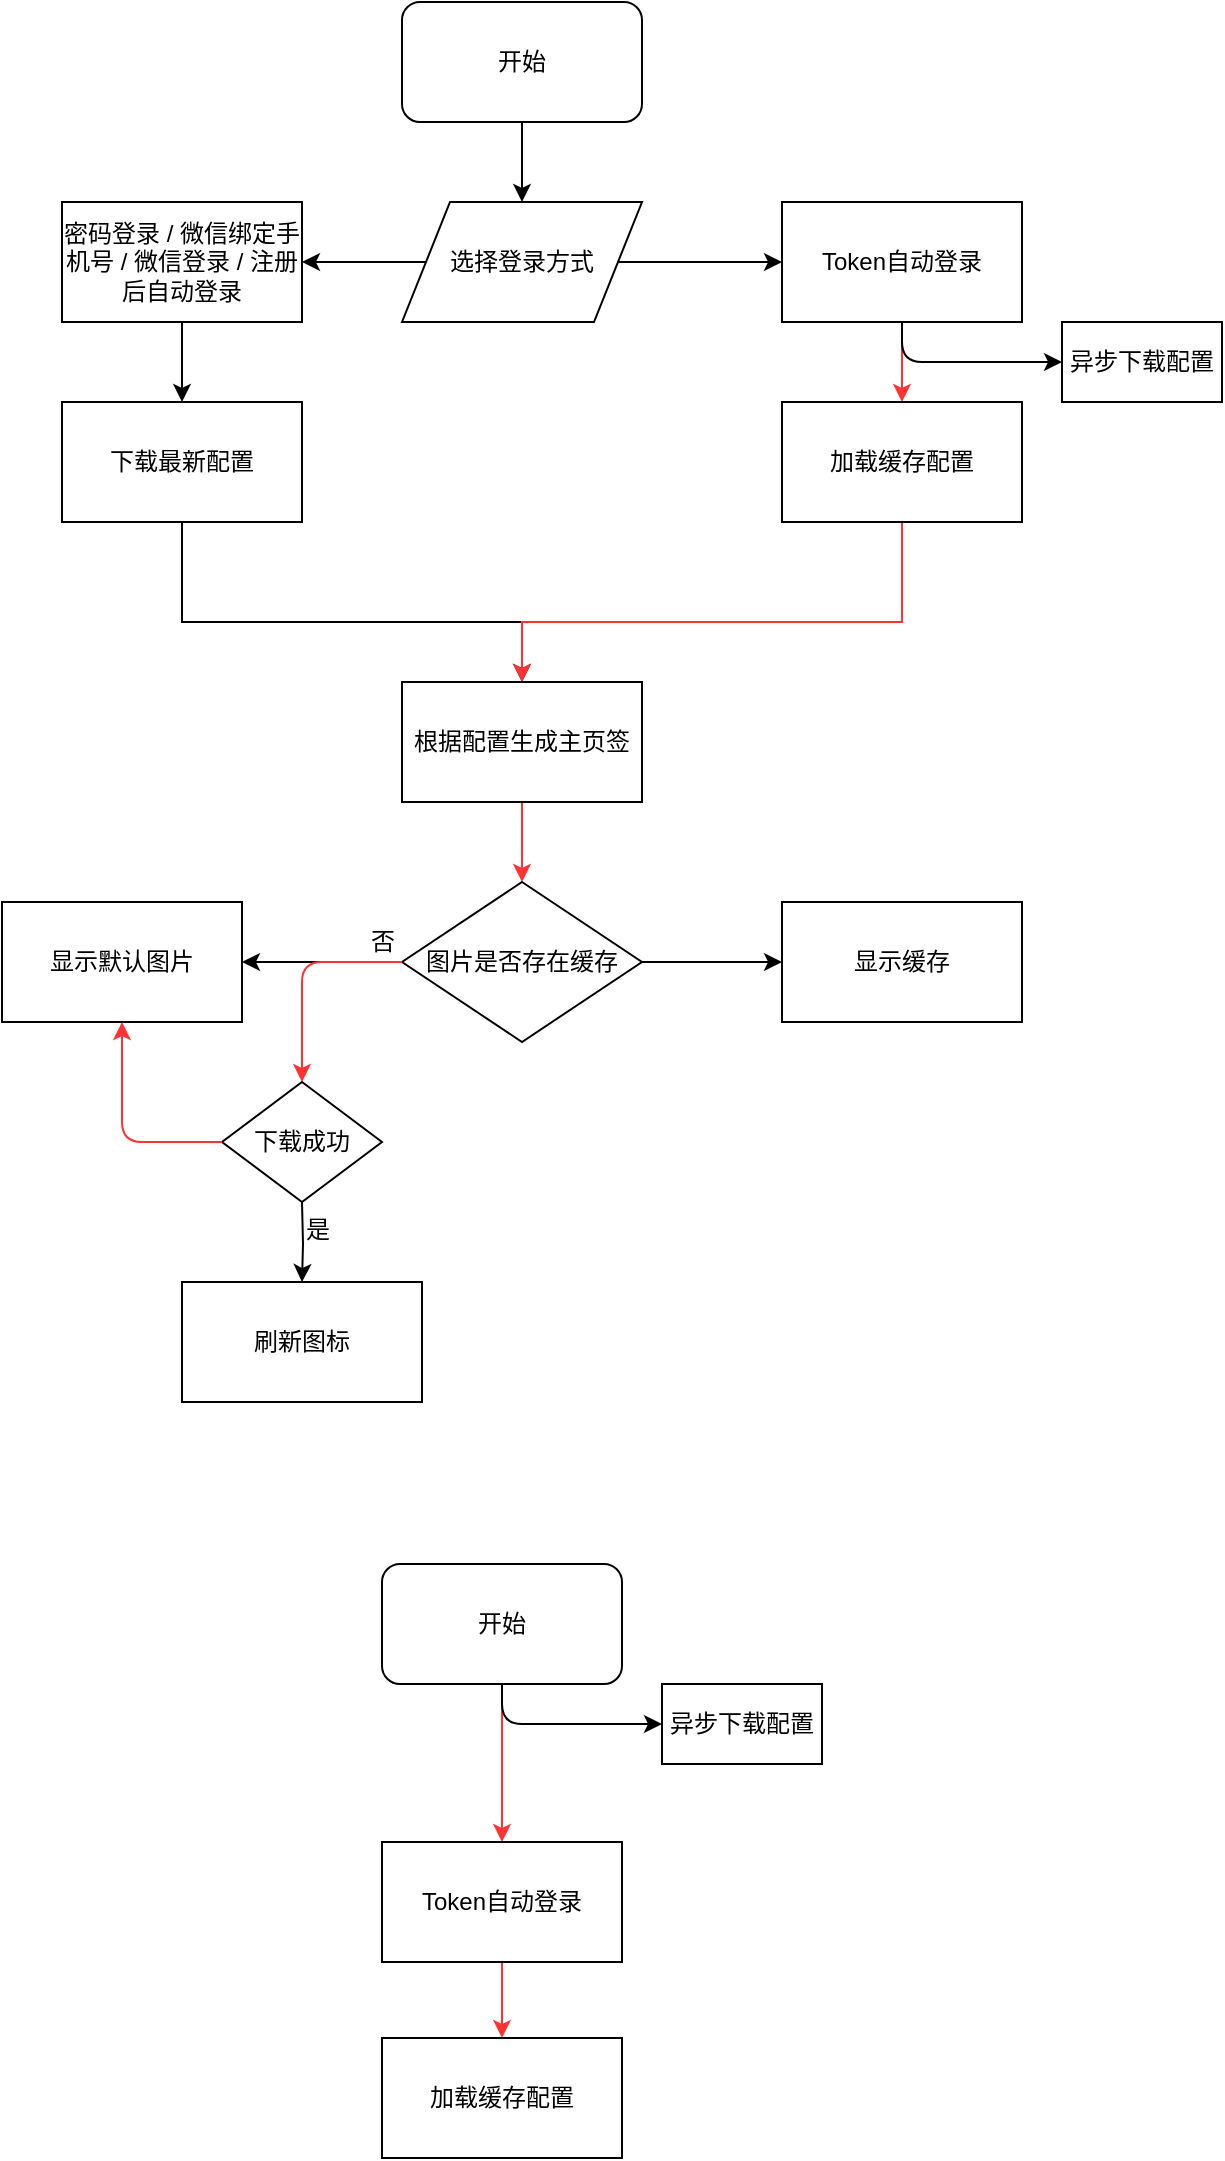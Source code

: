 <mxfile version="11.1.2" type="github"><diagram id="aGlCEgvANYx1Fpla-yg7" name="Page-1"><mxGraphModel dx="580" dy="948" grid="1" gridSize="10" guides="1" tooltips="1" connect="1" arrows="1" fold="1" page="1" pageScale="1" pageWidth="827" pageHeight="1169" math="0" shadow="0"><root><mxCell id="0"/><mxCell id="1" parent="0"/><mxCell id="Vc8Sb7E_NXHVwM7BG01A-3" style="edgeStyle=orthogonalEdgeStyle;rounded=0;orthogonalLoop=1;jettySize=auto;html=1;entryX=0.5;entryY=0;entryDx=0;entryDy=0;" parent="1" source="Vc8Sb7E_NXHVwM7BG01A-1" edge="1"><mxGeometry relative="1" as="geometry"><mxPoint x="370" y="120" as="targetPoint"/></mxGeometry></mxCell><mxCell id="Vc8Sb7E_NXHVwM7BG01A-1" value="开始" style="rounded=1;whiteSpace=wrap;html=1;" parent="1" vertex="1"><mxGeometry x="310" y="20" width="120" height="60" as="geometry"/></mxCell><mxCell id="Vc8Sb7E_NXHVwM7BG01A-7" style="edgeStyle=orthogonalEdgeStyle;rounded=0;orthogonalLoop=1;jettySize=auto;html=1;entryX=0;entryY=0.5;entryDx=0;entryDy=0;exitX=1;exitY=0.5;exitDx=0;exitDy=0;" parent="1" source="Vc8Sb7E_NXHVwM7BG01A-12" target="Vc8Sb7E_NXHVwM7BG01A-5" edge="1"><mxGeometry relative="1" as="geometry"><mxPoint x="430" y="150" as="sourcePoint"/></mxGeometry></mxCell><mxCell id="Vc8Sb7E_NXHVwM7BG01A-9" value="" style="edgeStyle=orthogonalEdgeStyle;rounded=0;orthogonalLoop=1;jettySize=auto;html=1;" parent="1" source="Vc8Sb7E_NXHVwM7BG01A-4" target="Vc8Sb7E_NXHVwM7BG01A-8" edge="1"><mxGeometry relative="1" as="geometry"/></mxCell><mxCell id="Vc8Sb7E_NXHVwM7BG01A-4" value="密码登录 / 微信绑定手机号 / 微信登录 / 注册后自动登录" style="rounded=0;whiteSpace=wrap;html=1;" parent="1" vertex="1"><mxGeometry x="140" y="120" width="120" height="60" as="geometry"/></mxCell><mxCell id="Vc8Sb7E_NXHVwM7BG01A-11" value="" style="edgeStyle=orthogonalEdgeStyle;rounded=0;orthogonalLoop=1;jettySize=auto;html=1;strokeColor=#FF3333;" parent="1" source="Vc8Sb7E_NXHVwM7BG01A-5" target="Vc8Sb7E_NXHVwM7BG01A-10" edge="1"><mxGeometry relative="1" as="geometry"/></mxCell><mxCell id="Vc8Sb7E_NXHVwM7BG01A-5" value="Token自动登录" style="rounded=0;whiteSpace=wrap;html=1;" parent="1" vertex="1"><mxGeometry x="500" y="120" width="120" height="60" as="geometry"/></mxCell><mxCell id="Vc8Sb7E_NXHVwM7BG01A-6" value="" style="endArrow=classic;html=1;exitX=0;exitY=0.5;exitDx=0;exitDy=0;entryX=1;entryY=0.5;entryDx=0;entryDy=0;" parent="1" source="Vc8Sb7E_NXHVwM7BG01A-12" target="Vc8Sb7E_NXHVwM7BG01A-4" edge="1"><mxGeometry width="50" height="50" relative="1" as="geometry"><mxPoint x="310" y="150" as="sourcePoint"/><mxPoint x="190" y="200" as="targetPoint"/></mxGeometry></mxCell><mxCell id="Vc8Sb7E_NXHVwM7BG01A-15" style="edgeStyle=orthogonalEdgeStyle;rounded=0;orthogonalLoop=1;jettySize=auto;html=1;entryX=0.5;entryY=0;entryDx=0;entryDy=0;" parent="1" source="Vc8Sb7E_NXHVwM7BG01A-8" target="Vc8Sb7E_NXHVwM7BG01A-13" edge="1"><mxGeometry relative="1" as="geometry"><mxPoint x="370" y="330" as="targetPoint"/><Array as="points"><mxPoint x="200" y="330"/><mxPoint x="370" y="330"/></Array></mxGeometry></mxCell><mxCell id="Vc8Sb7E_NXHVwM7BG01A-8" value="下载最新配置" style="rounded=0;whiteSpace=wrap;html=1;" parent="1" vertex="1"><mxGeometry x="140" y="220" width="120" height="60" as="geometry"/></mxCell><mxCell id="Vc8Sb7E_NXHVwM7BG01A-14" style="edgeStyle=orthogonalEdgeStyle;rounded=0;orthogonalLoop=1;jettySize=auto;html=1;exitX=0.5;exitY=1;exitDx=0;exitDy=0;entryX=0.5;entryY=0;entryDx=0;entryDy=0;fillColor=#f8cecc;strokeColor=#FF3333;" parent="1" source="Vc8Sb7E_NXHVwM7BG01A-10" target="Vc8Sb7E_NXHVwM7BG01A-13" edge="1"><mxGeometry relative="1" as="geometry"><mxPoint x="360" y="330" as="targetPoint"/><Array as="points"><mxPoint x="560" y="330"/><mxPoint x="370" y="330"/></Array></mxGeometry></mxCell><mxCell id="Vc8Sb7E_NXHVwM7BG01A-10" value="加载缓存配置" style="rounded=0;whiteSpace=wrap;html=1;" parent="1" vertex="1"><mxGeometry x="500" y="220" width="120" height="60" as="geometry"/></mxCell><mxCell id="Vc8Sb7E_NXHVwM7BG01A-12" value="&lt;span style=&quot;white-space: normal&quot;&gt;选择登录方式&lt;/span&gt;" style="shape=parallelogram;perimeter=parallelogramPerimeter;whiteSpace=wrap;html=1;" parent="1" vertex="1"><mxGeometry x="310" y="120" width="120" height="60" as="geometry"/></mxCell><mxCell id="Vc8Sb7E_NXHVwM7BG01A-40" style="edgeStyle=orthogonalEdgeStyle;rounded=0;orthogonalLoop=1;jettySize=auto;html=1;entryX=0.5;entryY=0;entryDx=0;entryDy=0;fillColor=#f8cecc;strokeColor=#FF3333;" parent="1" source="Vc8Sb7E_NXHVwM7BG01A-13" target="Vc8Sb7E_NXHVwM7BG01A-18" edge="1"><mxGeometry relative="1" as="geometry"/></mxCell><mxCell id="Vc8Sb7E_NXHVwM7BG01A-13" value="根据配置生成主页签" style="rounded=0;whiteSpace=wrap;html=1;" parent="1" vertex="1"><mxGeometry x="310" y="360" width="120" height="60" as="geometry"/></mxCell><mxCell id="Vc8Sb7E_NXHVwM7BG01A-16" value="" style="edgeStyle=segmentEdgeStyle;endArrow=classic;html=1;" parent="1" edge="1"><mxGeometry width="50" height="50" relative="1" as="geometry"><mxPoint x="560" y="180" as="sourcePoint"/><mxPoint x="640" y="200" as="targetPoint"/><Array as="points"><mxPoint x="560" y="200"/></Array></mxGeometry></mxCell><mxCell id="Vc8Sb7E_NXHVwM7BG01A-17" value="异步下载配置" style="rounded=0;whiteSpace=wrap;html=1;" parent="1" vertex="1"><mxGeometry x="640" y="180" width="80" height="40" as="geometry"/></mxCell><mxCell id="Vc8Sb7E_NXHVwM7BG01A-21" value="" style="edgeStyle=orthogonalEdgeStyle;rounded=0;orthogonalLoop=1;jettySize=auto;html=1;" parent="1" source="Vc8Sb7E_NXHVwM7BG01A-18" edge="1"><mxGeometry relative="1" as="geometry"><mxPoint x="230" y="500" as="targetPoint"/></mxGeometry></mxCell><mxCell id="Vc8Sb7E_NXHVwM7BG01A-22" value="否" style="text;html=1;resizable=0;points=[];align=center;verticalAlign=middle;labelBackgroundColor=#ffffff;" parent="Vc8Sb7E_NXHVwM7BG01A-21" vertex="1" connectable="0"><mxGeometry x="-0.35" y="3" relative="1" as="geometry"><mxPoint x="16" y="-13" as="offset"/></mxGeometry></mxCell><mxCell id="Vc8Sb7E_NXHVwM7BG01A-39" style="edgeStyle=orthogonalEdgeStyle;rounded=0;orthogonalLoop=1;jettySize=auto;html=1;exitX=1;exitY=0.5;exitDx=0;exitDy=0;entryX=0;entryY=0.5;entryDx=0;entryDy=0;" parent="1" source="Vc8Sb7E_NXHVwM7BG01A-18" target="Vc8Sb7E_NXHVwM7BG01A-38" edge="1"><mxGeometry relative="1" as="geometry"/></mxCell><mxCell id="Vc8Sb7E_NXHVwM7BG01A-18" value="图片是否存在缓存" style="rhombus;whiteSpace=wrap;html=1;" parent="1" vertex="1"><mxGeometry x="310" y="460" width="120" height="80" as="geometry"/></mxCell><mxCell id="Vc8Sb7E_NXHVwM7BG01A-23" value="显示默认图片" style="rounded=0;whiteSpace=wrap;html=1;" parent="1" vertex="1"><mxGeometry x="110" y="470" width="120" height="60" as="geometry"/></mxCell><mxCell id="Vc8Sb7E_NXHVwM7BG01A-24" value="" style="edgeStyle=segmentEdgeStyle;endArrow=classic;html=1;strokeColor=#FF3333;" parent="1" edge="1"><mxGeometry width="50" height="50" relative="1" as="geometry"><mxPoint x="310" y="500" as="sourcePoint"/><mxPoint x="260" y="560" as="targetPoint"/></mxGeometry></mxCell><mxCell id="Vc8Sb7E_NXHVwM7BG01A-28" value="" style="edgeStyle=orthogonalEdgeStyle;rounded=0;orthogonalLoop=1;jettySize=auto;html=1;" parent="1" target="Vc8Sb7E_NXHVwM7BG01A-27" edge="1"><mxGeometry relative="1" as="geometry"><mxPoint x="260" y="620" as="sourcePoint"/></mxGeometry></mxCell><mxCell id="Vc8Sb7E_NXHVwM7BG01A-27" value="刷新图标" style="rounded=0;whiteSpace=wrap;html=1;" parent="1" vertex="1"><mxGeometry x="200" y="660" width="120" height="60" as="geometry"/></mxCell><mxCell id="Vc8Sb7E_NXHVwM7BG01A-29" value="下载成功" style="rhombus;whiteSpace=wrap;html=1;" parent="1" vertex="1"><mxGeometry x="220" y="560" width="80" height="60" as="geometry"/></mxCell><mxCell id="Vc8Sb7E_NXHVwM7BG01A-30" value="是" style="text;html=1;resizable=0;points=[];autosize=1;align=left;verticalAlign=top;spacingTop=-4;" parent="1" vertex="1"><mxGeometry x="260" y="624" width="30" height="20" as="geometry"/></mxCell><mxCell id="Vc8Sb7E_NXHVwM7BG01A-38" value="显示缓存" style="rounded=0;whiteSpace=wrap;html=1;" parent="1" vertex="1"><mxGeometry x="500" y="470" width="120" height="60" as="geometry"/></mxCell><mxCell id="23qdUKTD3KMTTipiltwk-1" value="" style="edgeStyle=segmentEdgeStyle;endArrow=classic;html=1;strokeColor=#FF3333;exitX=0;exitY=0.5;exitDx=0;exitDy=0;entryX=0.5;entryY=1;entryDx=0;entryDy=0;" edge="1" parent="1" source="Vc8Sb7E_NXHVwM7BG01A-29" target="Vc8Sb7E_NXHVwM7BG01A-23"><mxGeometry width="50" height="50" relative="1" as="geometry"><mxPoint x="140" y="585" as="sourcePoint"/><mxPoint x="190" y="535" as="targetPoint"/><Array as="points"><mxPoint x="170" y="590"/></Array></mxGeometry></mxCell><mxCell id="23qdUKTD3KMTTipiltwk-4" value="" style="edgeStyle=orthogonalEdgeStyle;rounded=0;orthogonalLoop=1;jettySize=auto;html=1;strokeColor=#FF3333;" edge="1" parent="1" source="23qdUKTD3KMTTipiltwk-2" target="23qdUKTD3KMTTipiltwk-3"><mxGeometry relative="1" as="geometry"/></mxCell><mxCell id="23qdUKTD3KMTTipiltwk-2" value="开始" style="rounded=1;whiteSpace=wrap;html=1;" vertex="1" parent="1"><mxGeometry x="300" y="801" width="120" height="60" as="geometry"/></mxCell><mxCell id="23qdUKTD3KMTTipiltwk-6" style="edgeStyle=orthogonalEdgeStyle;rounded=0;orthogonalLoop=1;jettySize=auto;html=1;entryX=0.5;entryY=0;entryDx=0;entryDy=0;strokeColor=#FF3333;" edge="1" parent="1" source="23qdUKTD3KMTTipiltwk-3" target="23qdUKTD3KMTTipiltwk-5"><mxGeometry relative="1" as="geometry"/></mxCell><mxCell id="23qdUKTD3KMTTipiltwk-3" value="Token自动登录" style="rounded=0;whiteSpace=wrap;html=1;" vertex="1" parent="1"><mxGeometry x="300" y="940" width="120" height="60" as="geometry"/></mxCell><mxCell id="23qdUKTD3KMTTipiltwk-5" value="加载缓存配置" style="rounded=0;whiteSpace=wrap;html=1;" vertex="1" parent="1"><mxGeometry x="300" y="1038" width="120" height="60" as="geometry"/></mxCell><mxCell id="23qdUKTD3KMTTipiltwk-7" value="" style="edgeStyle=segmentEdgeStyle;endArrow=classic;html=1;" edge="1" parent="1"><mxGeometry width="50" height="50" relative="1" as="geometry"><mxPoint x="360" y="861" as="sourcePoint"/><mxPoint x="440" y="881" as="targetPoint"/><Array as="points"><mxPoint x="360" y="881"/></Array></mxGeometry></mxCell><mxCell id="23qdUKTD3KMTTipiltwk-8" value="异步下载配置" style="rounded=0;whiteSpace=wrap;html=1;" vertex="1" parent="1"><mxGeometry x="440" y="861" width="80" height="40" as="geometry"/></mxCell></root></mxGraphModel></diagram></mxfile>